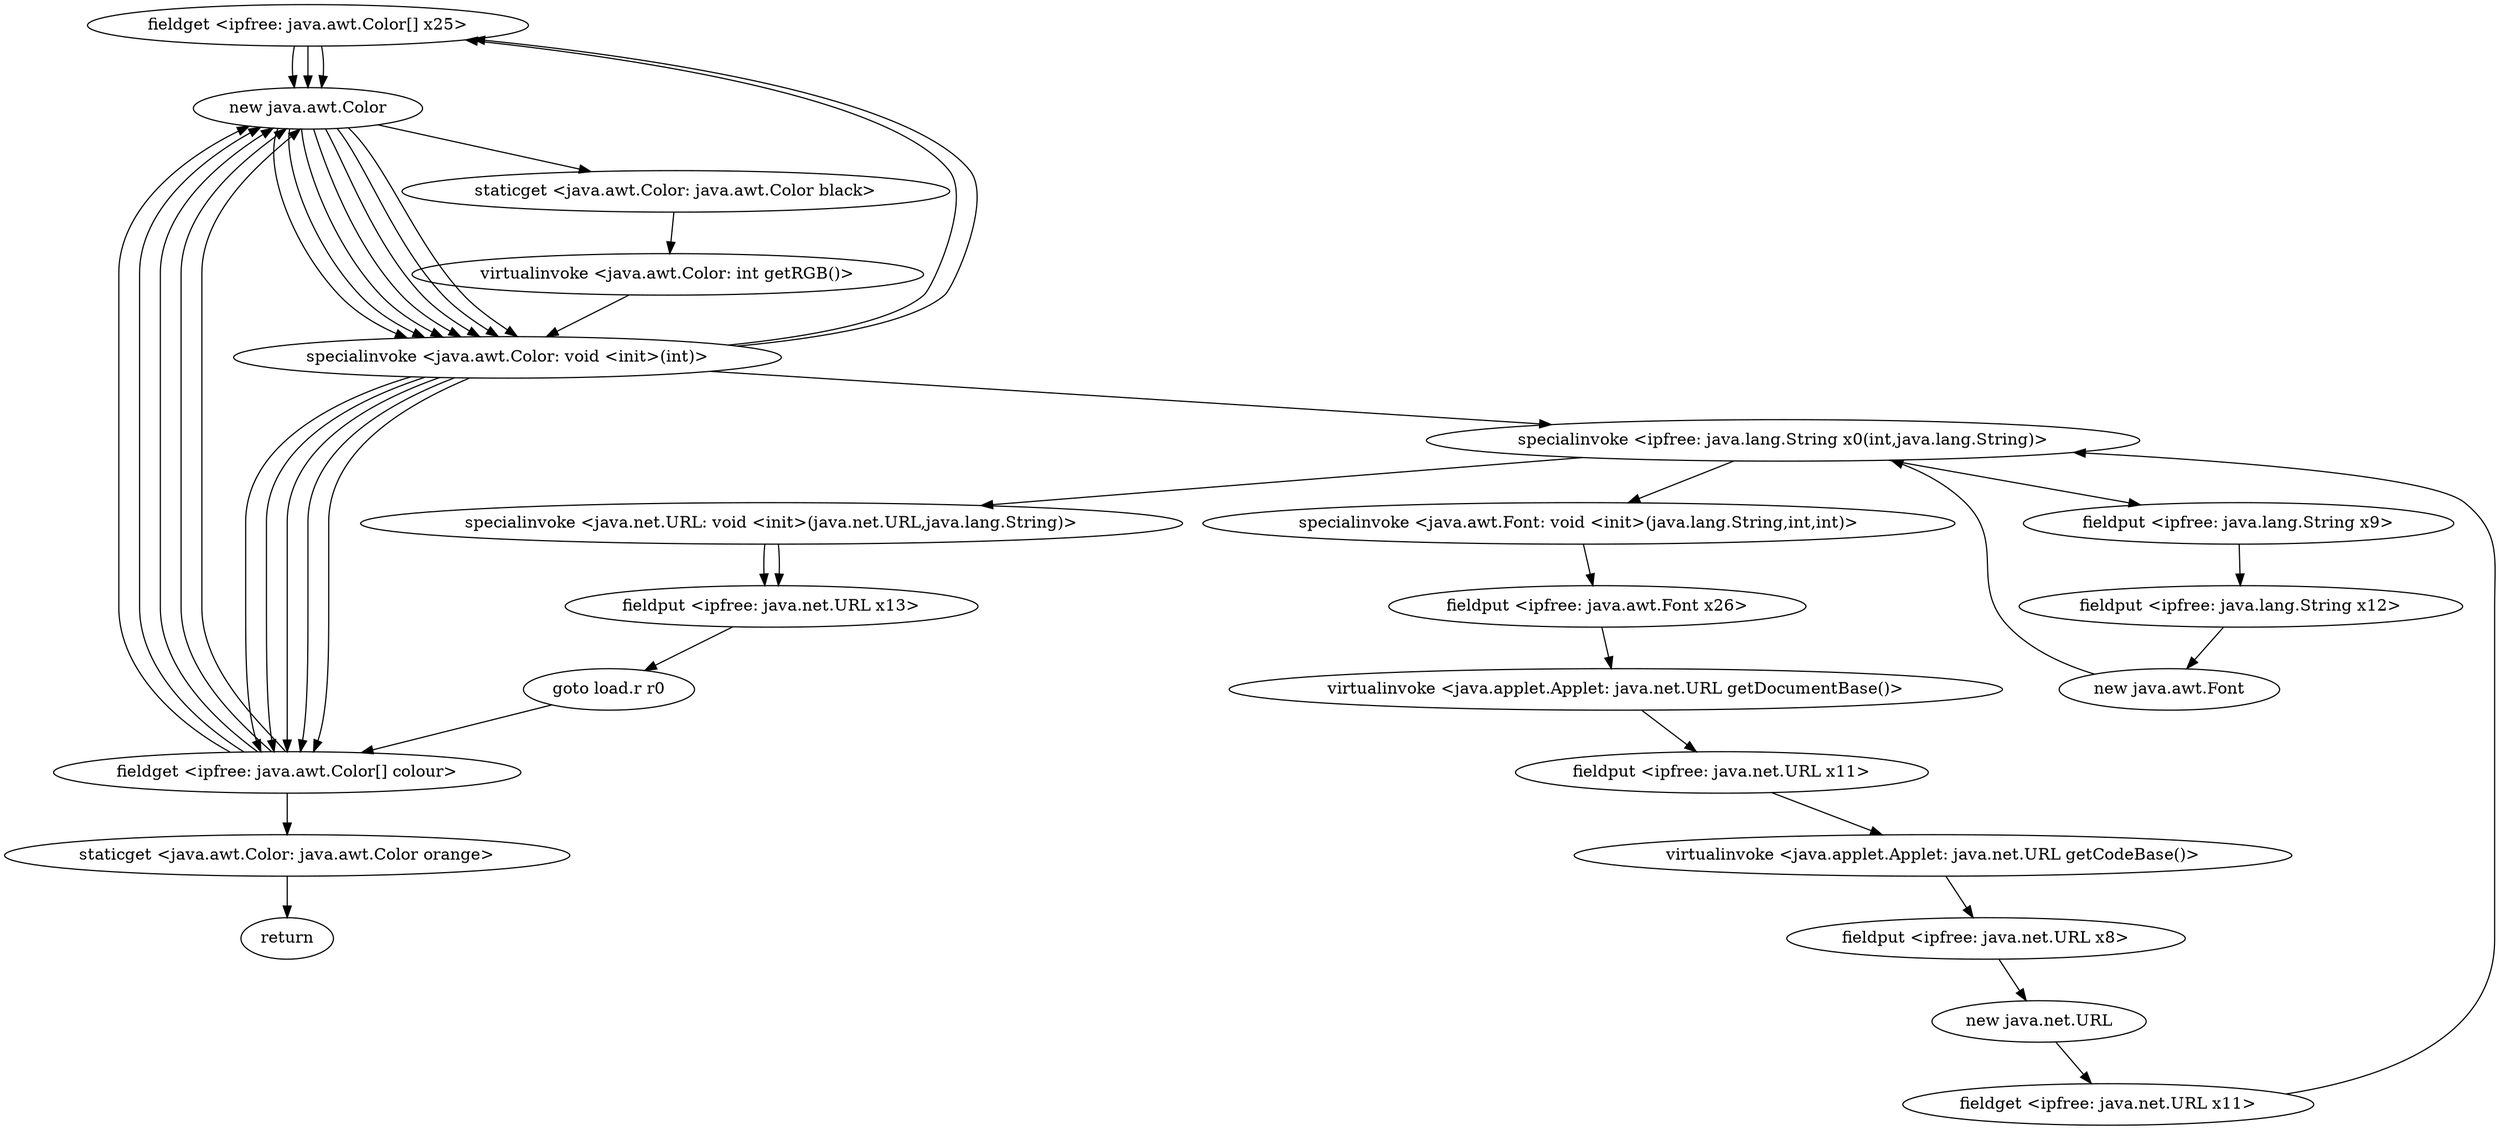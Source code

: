 digraph "" {
"fieldget <ipfree: java.awt.Color[] x25>";
 "fieldget <ipfree: java.awt.Color[] x25>"->"new java.awt.Color";
 "new java.awt.Color"->"specialinvoke <java.awt.Color: void <init>(int)>";
 "specialinvoke <java.awt.Color: void <init>(int)>"->"fieldget <ipfree: java.awt.Color[] x25>";
 "fieldget <ipfree: java.awt.Color[] x25>"->"new java.awt.Color";
 "new java.awt.Color"->"specialinvoke <java.awt.Color: void <init>(int)>";
 "specialinvoke <java.awt.Color: void <init>(int)>"->"fieldget <ipfree: java.awt.Color[] x25>";
 "fieldget <ipfree: java.awt.Color[] x25>"->"new java.awt.Color";
 "new java.awt.Color"->"specialinvoke <java.awt.Color: void <init>(int)>";
 "specialinvoke <java.awt.Color: void <init>(int)>"->"fieldget <ipfree: java.awt.Color[] colour>";
 "fieldget <ipfree: java.awt.Color[] colour>"->"new java.awt.Color";
 "new java.awt.Color"->"specialinvoke <java.awt.Color: void <init>(int)>";
 "specialinvoke <java.awt.Color: void <init>(int)>"->"fieldget <ipfree: java.awt.Color[] colour>";
 "fieldget <ipfree: java.awt.Color[] colour>"->"new java.awt.Color";
 "new java.awt.Color"->"specialinvoke <java.awt.Color: void <init>(int)>";
 "specialinvoke <java.awt.Color: void <init>(int)>"->"fieldget <ipfree: java.awt.Color[] colour>";
 "fieldget <ipfree: java.awt.Color[] colour>"->"new java.awt.Color";
 "new java.awt.Color"->"specialinvoke <java.awt.Color: void <init>(int)>";
 "specialinvoke <java.awt.Color: void <init>(int)>"->"fieldget <ipfree: java.awt.Color[] colour>";
 "fieldget <ipfree: java.awt.Color[] colour>"->"new java.awt.Color";
 "new java.awt.Color"->"specialinvoke <java.awt.Color: void <init>(int)>";
 "specialinvoke <java.awt.Color: void <init>(int)>"->"fieldget <ipfree: java.awt.Color[] colour>";
 "fieldget <ipfree: java.awt.Color[] colour>"->"new java.awt.Color";
 "new java.awt.Color"->"staticget <java.awt.Color: java.awt.Color black>";
 "staticget <java.awt.Color: java.awt.Color black>"->"virtualinvoke <java.awt.Color: int getRGB()>";
 "virtualinvoke <java.awt.Color: int getRGB()>"->"specialinvoke <java.awt.Color: void <init>(int)>";
 "specialinvoke <java.awt.Color: void <init>(int)>"->"specialinvoke <ipfree: java.lang.String x0(int,java.lang.String)>";
 "specialinvoke <ipfree: java.lang.String x0(int,java.lang.String)>"->"fieldput <ipfree: java.lang.String x9>";
 "fieldput <ipfree: java.lang.String x9>"->"fieldput <ipfree: java.lang.String x12>";
 "fieldput <ipfree: java.lang.String x12>"->"new java.awt.Font";
 "new java.awt.Font"->"specialinvoke <ipfree: java.lang.String x0(int,java.lang.String)>";
 "specialinvoke <ipfree: java.lang.String x0(int,java.lang.String)>"->"specialinvoke <java.awt.Font: void <init>(java.lang.String,int,int)>";
 "specialinvoke <java.awt.Font: void <init>(java.lang.String,int,int)>"->"fieldput <ipfree: java.awt.Font x26>";
 "fieldput <ipfree: java.awt.Font x26>"->"virtualinvoke <java.applet.Applet: java.net.URL getDocumentBase()>";
 "virtualinvoke <java.applet.Applet: java.net.URL getDocumentBase()>"->"fieldput <ipfree: java.net.URL x11>";
 "fieldput <ipfree: java.net.URL x11>"->"virtualinvoke <java.applet.Applet: java.net.URL getCodeBase()>";
 "virtualinvoke <java.applet.Applet: java.net.URL getCodeBase()>"->"fieldput <ipfree: java.net.URL x8>";
 "fieldput <ipfree: java.net.URL x8>"->"new java.net.URL";
 "new java.net.URL"->"fieldget <ipfree: java.net.URL x11>";
 "fieldget <ipfree: java.net.URL x11>"->"specialinvoke <ipfree: java.lang.String x0(int,java.lang.String)>";
 "specialinvoke <ipfree: java.lang.String x0(int,java.lang.String)>"->"specialinvoke <java.net.URL: void <init>(java.net.URL,java.lang.String)>";
 "specialinvoke <java.net.URL: void <init>(java.net.URL,java.lang.String)>"->"fieldput <ipfree: java.net.URL x13>";
 "fieldput <ipfree: java.net.URL x13>"->"goto load.r r0";
 "goto load.r r0"->"fieldget <ipfree: java.awt.Color[] colour>";
 "fieldget <ipfree: java.awt.Color[] colour>"->"staticget <java.awt.Color: java.awt.Color orange>";
 "staticget <java.awt.Color: java.awt.Color orange>"->"return";
 "specialinvoke <java.net.URL: void <init>(java.net.URL,java.lang.String)>"->"fieldput <ipfree: java.net.URL x13>";
}
